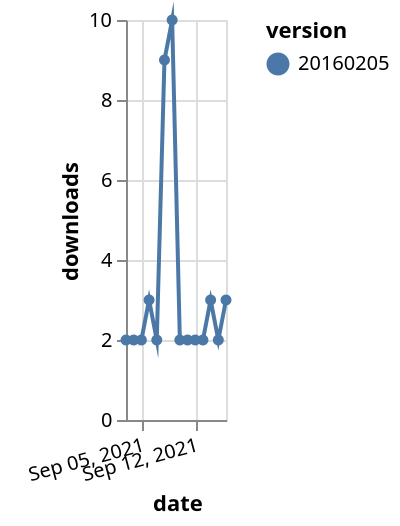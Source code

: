 {"$schema": "https://vega.github.io/schema/vega-lite/v5.json", "description": "A simple bar chart with embedded data.", "data": {"values": [{"date": "2021-09-03", "total": 3716, "delta": 2, "version": "20160205"}, {"date": "2021-09-04", "total": 3718, "delta": 2, "version": "20160205"}, {"date": "2021-09-05", "total": 3720, "delta": 2, "version": "20160205"}, {"date": "2021-09-06", "total": 3723, "delta": 3, "version": "20160205"}, {"date": "2021-09-07", "total": 3725, "delta": 2, "version": "20160205"}, {"date": "2021-09-08", "total": 3734, "delta": 9, "version": "20160205"}, {"date": "2021-09-09", "total": 3744, "delta": 10, "version": "20160205"}, {"date": "2021-09-10", "total": 3746, "delta": 2, "version": "20160205"}, {"date": "2021-09-11", "total": 3748, "delta": 2, "version": "20160205"}, {"date": "2021-09-12", "total": 3750, "delta": 2, "version": "20160205"}, {"date": "2021-09-13", "total": 3752, "delta": 2, "version": "20160205"}, {"date": "2021-09-14", "total": 3755, "delta": 3, "version": "20160205"}, {"date": "2021-09-15", "total": 3757, "delta": 2, "version": "20160205"}, {"date": "2021-09-16", "total": 3760, "delta": 3, "version": "20160205"}]}, "width": "container", "mark": {"type": "line", "point": {"filled": true}}, "encoding": {"x": {"field": "date", "type": "temporal", "timeUnit": "yearmonthdate", "title": "date", "axis": {"labelAngle": -15}}, "y": {"field": "delta", "type": "quantitative", "title": "downloads"}, "color": {"field": "version", "type": "nominal"}, "tooltip": {"field": "delta"}}}